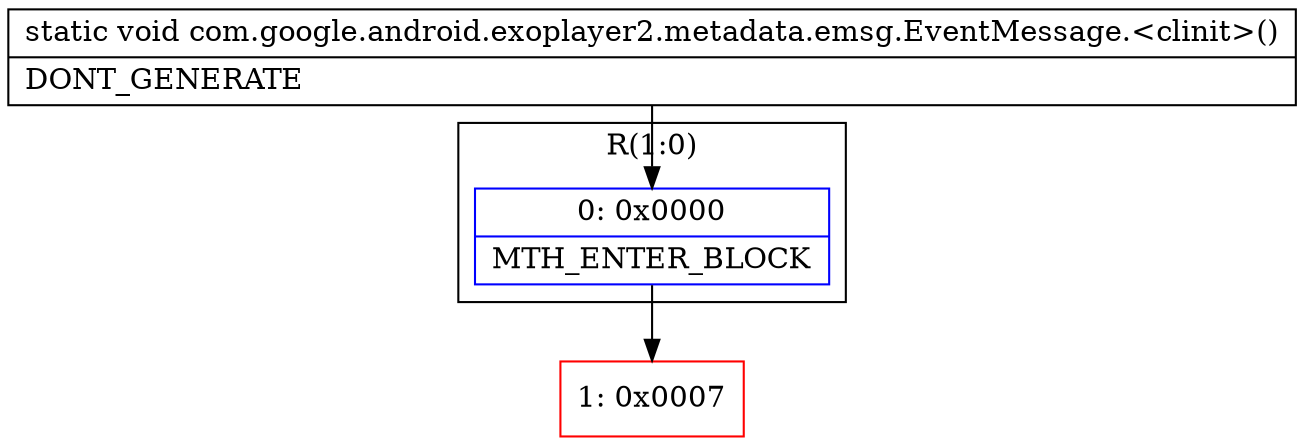 digraph "CFG forcom.google.android.exoplayer2.metadata.emsg.EventMessage.\<clinit\>()V" {
subgraph cluster_Region_1699009860 {
label = "R(1:0)";
node [shape=record,color=blue];
Node_0 [shape=record,label="{0\:\ 0x0000|MTH_ENTER_BLOCK\l}"];
}
Node_1 [shape=record,color=red,label="{1\:\ 0x0007}"];
MethodNode[shape=record,label="{static void com.google.android.exoplayer2.metadata.emsg.EventMessage.\<clinit\>()  | DONT_GENERATE\l}"];
MethodNode -> Node_0;
Node_0 -> Node_1;
}

